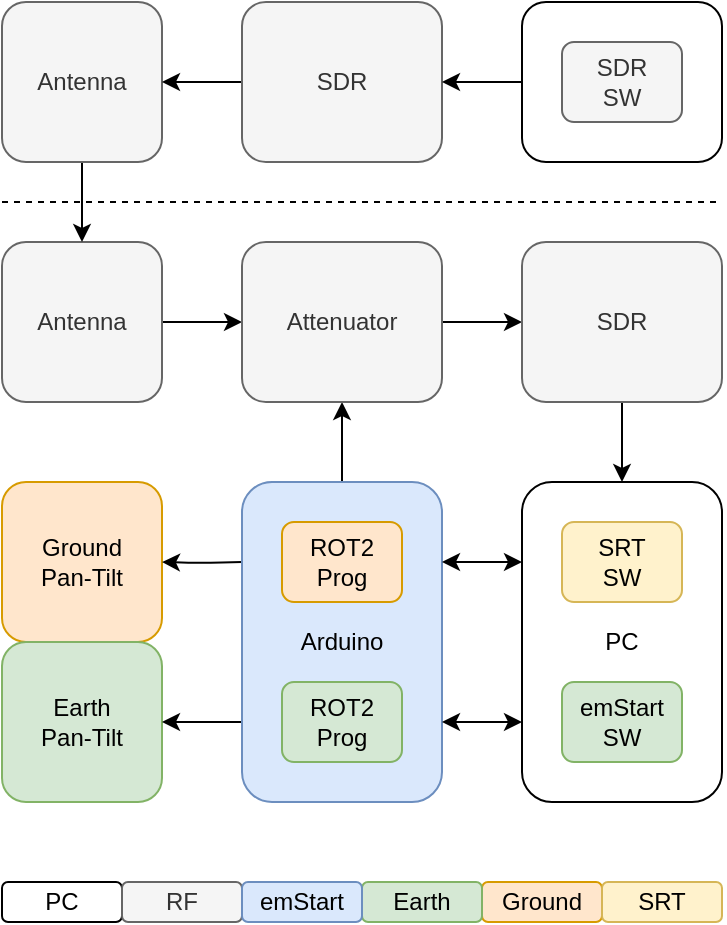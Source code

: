 <mxfile version="16.5.2" type="device"><diagram id="Q00P3Mi2dIqpEGeA-e0p" name="Page-1"><mxGraphModel dx="1422" dy="786" grid="1" gridSize="10" guides="1" tooltips="1" connect="1" arrows="1" fold="1" page="1" pageScale="1" pageWidth="850" pageHeight="1100" background="none" math="0" shadow="0"><root><mxCell id="0"/><mxCell id="1" parent="0"/><mxCell id="-NG7oaSnx8UyZxKbEETu-21" style="edgeStyle=orthogonalEdgeStyle;rounded=1;orthogonalLoop=1;jettySize=auto;html=1;exitX=0.5;exitY=0;exitDx=0;exitDy=0;entryX=0.5;entryY=1;entryDx=0;entryDy=0;fontStyle=0" parent="1" source="-NG7oaSnx8UyZxKbEETu-26" target="-NG7oaSnx8UyZxKbEETu-12" edge="1"><mxGeometry relative="1" as="geometry"/></mxCell><mxCell id="-NG7oaSnx8UyZxKbEETu-1" value="PC" style="rounded=1;whiteSpace=wrap;html=1;fontStyle=0" parent="1" vertex="1"><mxGeometry x="300" y="400" width="100" height="160" as="geometry"/></mxCell><mxCell id="-NG7oaSnx8UyZxKbEETu-2" value="Ground&lt;br&gt;Pan-Tilt" style="rounded=1;whiteSpace=wrap;html=1;fontStyle=0;fillColor=#ffe6cc;strokeColor=#d79b00;" parent="1" vertex="1"><mxGeometry x="40" y="400" width="80" height="80" as="geometry"/></mxCell><mxCell id="-NG7oaSnx8UyZxKbEETu-3" value="Earth&lt;br&gt;Pan-Tilt" style="rounded=1;whiteSpace=wrap;html=1;fontStyle=0;fillColor=#d5e8d4;strokeColor=#82b366;" parent="1" vertex="1"><mxGeometry x="40" y="480" width="80" height="80" as="geometry"/></mxCell><mxCell id="T9Tr_b2PI_umyehbGOOZ-4" style="edgeStyle=orthogonalEdgeStyle;rounded=1;orthogonalLoop=1;jettySize=auto;html=1;exitX=1;exitY=0.5;exitDx=0;exitDy=0;entryX=0;entryY=0.5;entryDx=0;entryDy=0;" edge="1" parent="1" source="-NG7oaSnx8UyZxKbEETu-4" target="-NG7oaSnx8UyZxKbEETu-12"><mxGeometry relative="1" as="geometry"/></mxCell><mxCell id="-NG7oaSnx8UyZxKbEETu-4" value="Antenna" style="rounded=1;whiteSpace=wrap;html=1;fontStyle=0;fillColor=#f5f5f5;fontColor=#333333;strokeColor=#666666;" parent="1" vertex="1"><mxGeometry x="40" y="280" width="80" height="80" as="geometry"/></mxCell><mxCell id="T9Tr_b2PI_umyehbGOOZ-17" style="edgeStyle=orthogonalEdgeStyle;rounded=1;orthogonalLoop=1;jettySize=auto;html=1;exitX=0.5;exitY=1;exitDx=0;exitDy=0;entryX=0.5;entryY=0;entryDx=0;entryDy=0;" edge="1" parent="1" source="-NG7oaSnx8UyZxKbEETu-5" target="-NG7oaSnx8UyZxKbEETu-4"><mxGeometry relative="1" as="geometry"/></mxCell><mxCell id="-NG7oaSnx8UyZxKbEETu-5" value="Antenna" style="rounded=1;whiteSpace=wrap;html=1;fontStyle=0;fillColor=#f5f5f5;fontColor=#333333;strokeColor=#666666;" parent="1" vertex="1"><mxGeometry x="40" y="160" width="80" height="80" as="geometry"/></mxCell><mxCell id="-NG7oaSnx8UyZxKbEETu-6" value="" style="rounded=1;whiteSpace=wrap;html=1;fontStyle=0;" parent="1" vertex="1"><mxGeometry x="300" y="160" width="100" height="80" as="geometry"/></mxCell><mxCell id="T9Tr_b2PI_umyehbGOOZ-3" style="edgeStyle=orthogonalEdgeStyle;rounded=1;orthogonalLoop=1;jettySize=auto;html=1;exitX=0;exitY=0.5;exitDx=0;exitDy=0;entryX=1;entryY=0.5;entryDx=0;entryDy=0;" edge="1" parent="1" source="-NG7oaSnx8UyZxKbEETu-9" target="-NG7oaSnx8UyZxKbEETu-5"><mxGeometry relative="1" as="geometry"/></mxCell><mxCell id="-NG7oaSnx8UyZxKbEETu-9" value="SDR" style="rounded=1;whiteSpace=wrap;html=1;fontStyle=0;fillColor=#f5f5f5;fontColor=#333333;strokeColor=#666666;" parent="1" vertex="1"><mxGeometry x="160" y="160" width="100" height="80" as="geometry"/></mxCell><mxCell id="-NG7oaSnx8UyZxKbEETu-32" style="edgeStyle=orthogonalEdgeStyle;rounded=1;orthogonalLoop=1;jettySize=auto;html=1;exitX=1;exitY=0.5;exitDx=0;exitDy=0;entryX=0;entryY=0.5;entryDx=0;entryDy=0;startArrow=none;startFill=0;strokeWidth=1;" parent="1" source="-NG7oaSnx8UyZxKbEETu-12" target="-NG7oaSnx8UyZxKbEETu-17" edge="1"><mxGeometry relative="1" as="geometry"/></mxCell><mxCell id="-NG7oaSnx8UyZxKbEETu-12" value="Attenuator" style="rounded=1;whiteSpace=wrap;html=1;fontStyle=0;fillColor=#f5f5f5;fontColor=#333333;strokeColor=#666666;" parent="1" vertex="1"><mxGeometry x="160" y="280" width="100" height="80" as="geometry"/></mxCell><mxCell id="-NG7oaSnx8UyZxKbEETu-31" style="edgeStyle=orthogonalEdgeStyle;rounded=1;orthogonalLoop=1;jettySize=auto;html=1;exitX=0.5;exitY=1;exitDx=0;exitDy=0;entryX=0.5;entryY=0;entryDx=0;entryDy=0;startArrow=none;startFill=0;strokeWidth=1;" parent="1" source="-NG7oaSnx8UyZxKbEETu-17" target="-NG7oaSnx8UyZxKbEETu-1" edge="1"><mxGeometry relative="1" as="geometry"/></mxCell><mxCell id="-NG7oaSnx8UyZxKbEETu-17" value="SDR" style="rounded=1;whiteSpace=wrap;html=1;fontStyle=0;fillColor=#f5f5f5;fontColor=#333333;strokeColor=#666666;" parent="1" vertex="1"><mxGeometry x="300" y="280" width="100" height="80" as="geometry"/></mxCell><mxCell id="-NG7oaSnx8UyZxKbEETu-28" style="edgeStyle=orthogonalEdgeStyle;rounded=1;orthogonalLoop=1;jettySize=auto;html=1;exitX=0;exitY=0.5;exitDx=0;exitDy=0;entryX=1;entryY=0.5;entryDx=0;entryDy=0;strokeWidth=1;" parent="1" target="-NG7oaSnx8UyZxKbEETu-2" edge="1"><mxGeometry relative="1" as="geometry"><mxPoint x="160" y="440" as="sourcePoint"/></mxGeometry></mxCell><mxCell id="VrtSKCmEu0XEuhA5UF7f-3" style="edgeStyle=orthogonalEdgeStyle;rounded=1;orthogonalLoop=1;jettySize=auto;html=1;exitX=0;exitY=0.75;exitDx=0;exitDy=0;entryX=1;entryY=0.5;entryDx=0;entryDy=0;startArrow=none;startFill=0;" parent="1" source="-NG7oaSnx8UyZxKbEETu-26" target="-NG7oaSnx8UyZxKbEETu-3" edge="1"><mxGeometry relative="1" as="geometry"/></mxCell><mxCell id="-NG7oaSnx8UyZxKbEETu-26" value="Arduino" style="rounded=1;whiteSpace=wrap;html=1;fontStyle=0;fillColor=#dae8fc;strokeColor=#6c8ebf;" parent="1" vertex="1"><mxGeometry x="160" y="400" width="100" height="160" as="geometry"/></mxCell><mxCell id="VrtSKCmEu0XEuhA5UF7f-4" value="SRT&lt;br&gt;SW" style="rounded=1;whiteSpace=wrap;html=1;fillColor=#fff2cc;strokeColor=#d6b656;" parent="1" vertex="1"><mxGeometry x="320" y="420" width="60" height="40" as="geometry"/></mxCell><mxCell id="-NG7oaSnx8UyZxKbEETu-16" style="edgeStyle=orthogonalEdgeStyle;rounded=1;orthogonalLoop=1;jettySize=auto;html=1;entryX=1;entryY=0.5;entryDx=0;entryDy=0;fontStyle=0;exitX=0;exitY=0.5;exitDx=0;exitDy=0;" parent="1" source="-NG7oaSnx8UyZxKbEETu-6" target="-NG7oaSnx8UyZxKbEETu-9" edge="1"><mxGeometry relative="1" as="geometry"><mxPoint x="260" y="180" as="sourcePoint"/></mxGeometry></mxCell><mxCell id="T9Tr_b2PI_umyehbGOOZ-5" value="emStart&lt;br&gt;SW" style="rounded=1;whiteSpace=wrap;html=1;fillColor=#d5e8d4;strokeColor=#82b366;" vertex="1" parent="1"><mxGeometry x="320" y="500" width="60" height="40" as="geometry"/></mxCell><mxCell id="-NG7oaSnx8UyZxKbEETu-27" style="edgeStyle=orthogonalEdgeStyle;rounded=1;orthogonalLoop=1;jettySize=auto;html=1;entryX=1;entryY=0.25;entryDx=0;entryDy=0;strokeWidth=1;startArrow=classic;startFill=1;exitX=0;exitY=0.25;exitDx=0;exitDy=0;" parent="1" source="-NG7oaSnx8UyZxKbEETu-1" edge="1" target="-NG7oaSnx8UyZxKbEETu-26"><mxGeometry relative="1" as="geometry"><mxPoint x="260" y="440" as="targetPoint"/><mxPoint x="260" y="440" as="sourcePoint"/></mxGeometry></mxCell><mxCell id="VrtSKCmEu0XEuhA5UF7f-2" style="edgeStyle=orthogonalEdgeStyle;rounded=1;orthogonalLoop=1;jettySize=auto;html=1;entryX=1;entryY=0.75;entryDx=0;entryDy=0;startArrow=classic;startFill=1;exitX=0;exitY=0.75;exitDx=0;exitDy=0;" parent="1" source="-NG7oaSnx8UyZxKbEETu-1" target="-NG7oaSnx8UyZxKbEETu-26" edge="1"><mxGeometry relative="1" as="geometry"><mxPoint x="270" y="490" as="sourcePoint"/></mxGeometry></mxCell><mxCell id="T9Tr_b2PI_umyehbGOOZ-6" value="PC" style="rounded=1;whiteSpace=wrap;html=1;" vertex="1" parent="1"><mxGeometry x="40" y="600" width="60" height="20" as="geometry"/></mxCell><mxCell id="T9Tr_b2PI_umyehbGOOZ-7" value="RF" style="rounded=1;whiteSpace=wrap;html=1;fillColor=#f5f5f5;fontColor=#333333;strokeColor=#666666;" vertex="1" parent="1"><mxGeometry x="100" y="600" width="60" height="20" as="geometry"/></mxCell><mxCell id="T9Tr_b2PI_umyehbGOOZ-8" value="Ground" style="rounded=1;whiteSpace=wrap;html=1;fillColor=#ffe6cc;strokeColor=#d79b00;" vertex="1" parent="1"><mxGeometry x="280" y="600" width="60" height="20" as="geometry"/></mxCell><mxCell id="T9Tr_b2PI_umyehbGOOZ-10" value="SDR&lt;br&gt;SW" style="rounded=1;whiteSpace=wrap;html=1;fillColor=#f5f5f5;strokeColor=#666666;fontColor=#333333;" vertex="1" parent="1"><mxGeometry x="320" y="180" width="60" height="40" as="geometry"/></mxCell><mxCell id="T9Tr_b2PI_umyehbGOOZ-11" value="Earth" style="rounded=1;whiteSpace=wrap;html=1;fillColor=#d5e8d4;strokeColor=#82b366;" vertex="1" parent="1"><mxGeometry x="220" y="600" width="60" height="20" as="geometry"/></mxCell><mxCell id="T9Tr_b2PI_umyehbGOOZ-12" value="ROT2&lt;br&gt;Prog" style="rounded=1;whiteSpace=wrap;html=1;fillColor=#ffe6cc;strokeColor=#d79b00;" vertex="1" parent="1"><mxGeometry x="180" y="420" width="60" height="40" as="geometry"/></mxCell><mxCell id="T9Tr_b2PI_umyehbGOOZ-13" value="ROT2&lt;br&gt;Prog" style="rounded=1;whiteSpace=wrap;html=1;fillColor=#d5e8d4;strokeColor=#82b366;" vertex="1" parent="1"><mxGeometry x="180" y="500" width="60" height="40" as="geometry"/></mxCell><mxCell id="T9Tr_b2PI_umyehbGOOZ-14" value="SRT" style="rounded=1;whiteSpace=wrap;html=1;fillColor=#fff2cc;strokeColor=#d6b656;" vertex="1" parent="1"><mxGeometry x="340" y="600" width="60" height="20" as="geometry"/></mxCell><mxCell id="T9Tr_b2PI_umyehbGOOZ-15" value="emStart" style="rounded=1;whiteSpace=wrap;html=1;fillColor=#dae8fc;strokeColor=#6c8ebf;" vertex="1" parent="1"><mxGeometry x="160" y="600" width="60" height="20" as="geometry"/></mxCell><mxCell id="T9Tr_b2PI_umyehbGOOZ-19" value="" style="endArrow=none;dashed=1;html=1;strokeWidth=1;rounded=1;strokeColor=default;" edge="1" parent="1"><mxGeometry width="50" height="50" relative="1" as="geometry"><mxPoint x="40" y="260" as="sourcePoint"/><mxPoint x="400" y="260" as="targetPoint"/></mxGeometry></mxCell></root></mxGraphModel></diagram></mxfile>